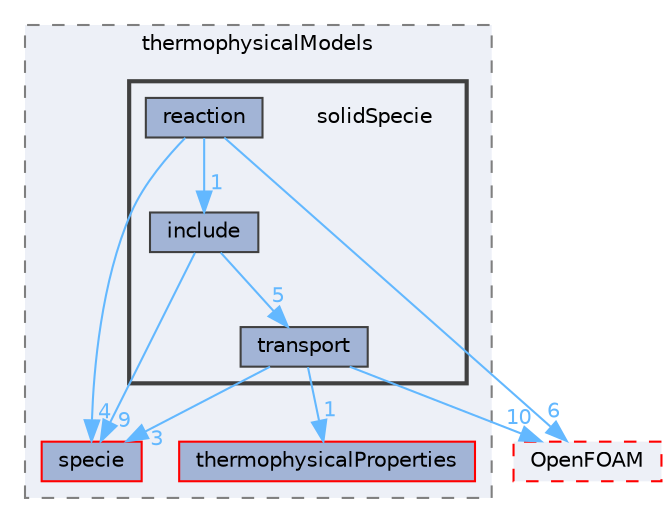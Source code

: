 digraph "src/thermophysicalModels/solidSpecie"
{
 // LATEX_PDF_SIZE
  bgcolor="transparent";
  edge [fontname=Helvetica,fontsize=10,labelfontname=Helvetica,labelfontsize=10];
  node [fontname=Helvetica,fontsize=10,shape=box,height=0.2,width=0.4];
  compound=true
  subgraph clusterdir_2778d089ec5c4f66810b11f753867003 {
    graph [ bgcolor="#edf0f7", pencolor="grey50", label="thermophysicalModels", fontname=Helvetica,fontsize=10 style="filled,dashed", URL="dir_2778d089ec5c4f66810b11f753867003.html",tooltip=""]
  dir_5c4bf53b114f4c9237cd4ef0431fc9bd [label="specie", fillcolor="#a2b4d6", color="red", style="filled", URL="dir_5c4bf53b114f4c9237cd4ef0431fc9bd.html",tooltip=""];
  dir_e18d608ec106eacfb005ee36ef0e1b8f [label="thermophysicalProperties", fillcolor="#a2b4d6", color="red", style="filled", URL="dir_e18d608ec106eacfb005ee36ef0e1b8f.html",tooltip=""];
  subgraph clusterdir_640adc73b6f298758d016476c5bdb471 {
    graph [ bgcolor="#edf0f7", pencolor="grey25", label="", fontname=Helvetica,fontsize=10 style="filled,bold", URL="dir_640adc73b6f298758d016476c5bdb471.html",tooltip=""]
    dir_640adc73b6f298758d016476c5bdb471 [shape=plaintext, label="solidSpecie"];
  dir_d8d7ca78215282fd8571e422490980b0 [label="include", fillcolor="#a2b4d6", color="grey25", style="filled", URL="dir_d8d7ca78215282fd8571e422490980b0.html",tooltip=""];
  dir_7ee6e88849bd7d447ad0cb8084db3903 [label="reaction", fillcolor="#a2b4d6", color="grey25", style="filled", URL="dir_7ee6e88849bd7d447ad0cb8084db3903.html",tooltip=""];
  dir_bf3bd911c64212434fe120712945dd80 [label="transport", fillcolor="#a2b4d6", color="grey25", style="filled", URL="dir_bf3bd911c64212434fe120712945dd80.html",tooltip=""];
  }
  }
  dir_c5473ff19b20e6ec4dfe5c310b3778a8 [label="OpenFOAM", fillcolor="#edf0f7", color="red", style="filled,dashed", URL="dir_c5473ff19b20e6ec4dfe5c310b3778a8.html",tooltip=""];
  dir_d8d7ca78215282fd8571e422490980b0->dir_5c4bf53b114f4c9237cd4ef0431fc9bd [headlabel="9", labeldistance=1.5 headhref="dir_001807_003683.html" href="dir_001807_003683.html" color="steelblue1" fontcolor="steelblue1"];
  dir_d8d7ca78215282fd8571e422490980b0->dir_bf3bd911c64212434fe120712945dd80 [headlabel="5", labeldistance=1.5 headhref="dir_001807_004109.html" href="dir_001807_004109.html" color="steelblue1" fontcolor="steelblue1"];
  dir_7ee6e88849bd7d447ad0cb8084db3903->dir_5c4bf53b114f4c9237cd4ef0431fc9bd [headlabel="4", labeldistance=1.5 headhref="dir_003232_003683.html" href="dir_003232_003683.html" color="steelblue1" fontcolor="steelblue1"];
  dir_7ee6e88849bd7d447ad0cb8084db3903->dir_c5473ff19b20e6ec4dfe5c310b3778a8 [headlabel="6", labeldistance=1.5 headhref="dir_003232_002695.html" href="dir_003232_002695.html" color="steelblue1" fontcolor="steelblue1"];
  dir_7ee6e88849bd7d447ad0cb8084db3903->dir_d8d7ca78215282fd8571e422490980b0 [headlabel="1", labeldistance=1.5 headhref="dir_003232_001807.html" href="dir_003232_001807.html" color="steelblue1" fontcolor="steelblue1"];
  dir_bf3bd911c64212434fe120712945dd80->dir_5c4bf53b114f4c9237cd4ef0431fc9bd [headlabel="3", labeldistance=1.5 headhref="dir_004109_003683.html" href="dir_004109_003683.html" color="steelblue1" fontcolor="steelblue1"];
  dir_bf3bd911c64212434fe120712945dd80->dir_c5473ff19b20e6ec4dfe5c310b3778a8 [headlabel="10", labeldistance=1.5 headhref="dir_004109_002695.html" href="dir_004109_002695.html" color="steelblue1" fontcolor="steelblue1"];
  dir_bf3bd911c64212434fe120712945dd80->dir_e18d608ec106eacfb005ee36ef0e1b8f [headlabel="1", labeldistance=1.5 headhref="dir_004109_004023.html" href="dir_004109_004023.html" color="steelblue1" fontcolor="steelblue1"];
}
